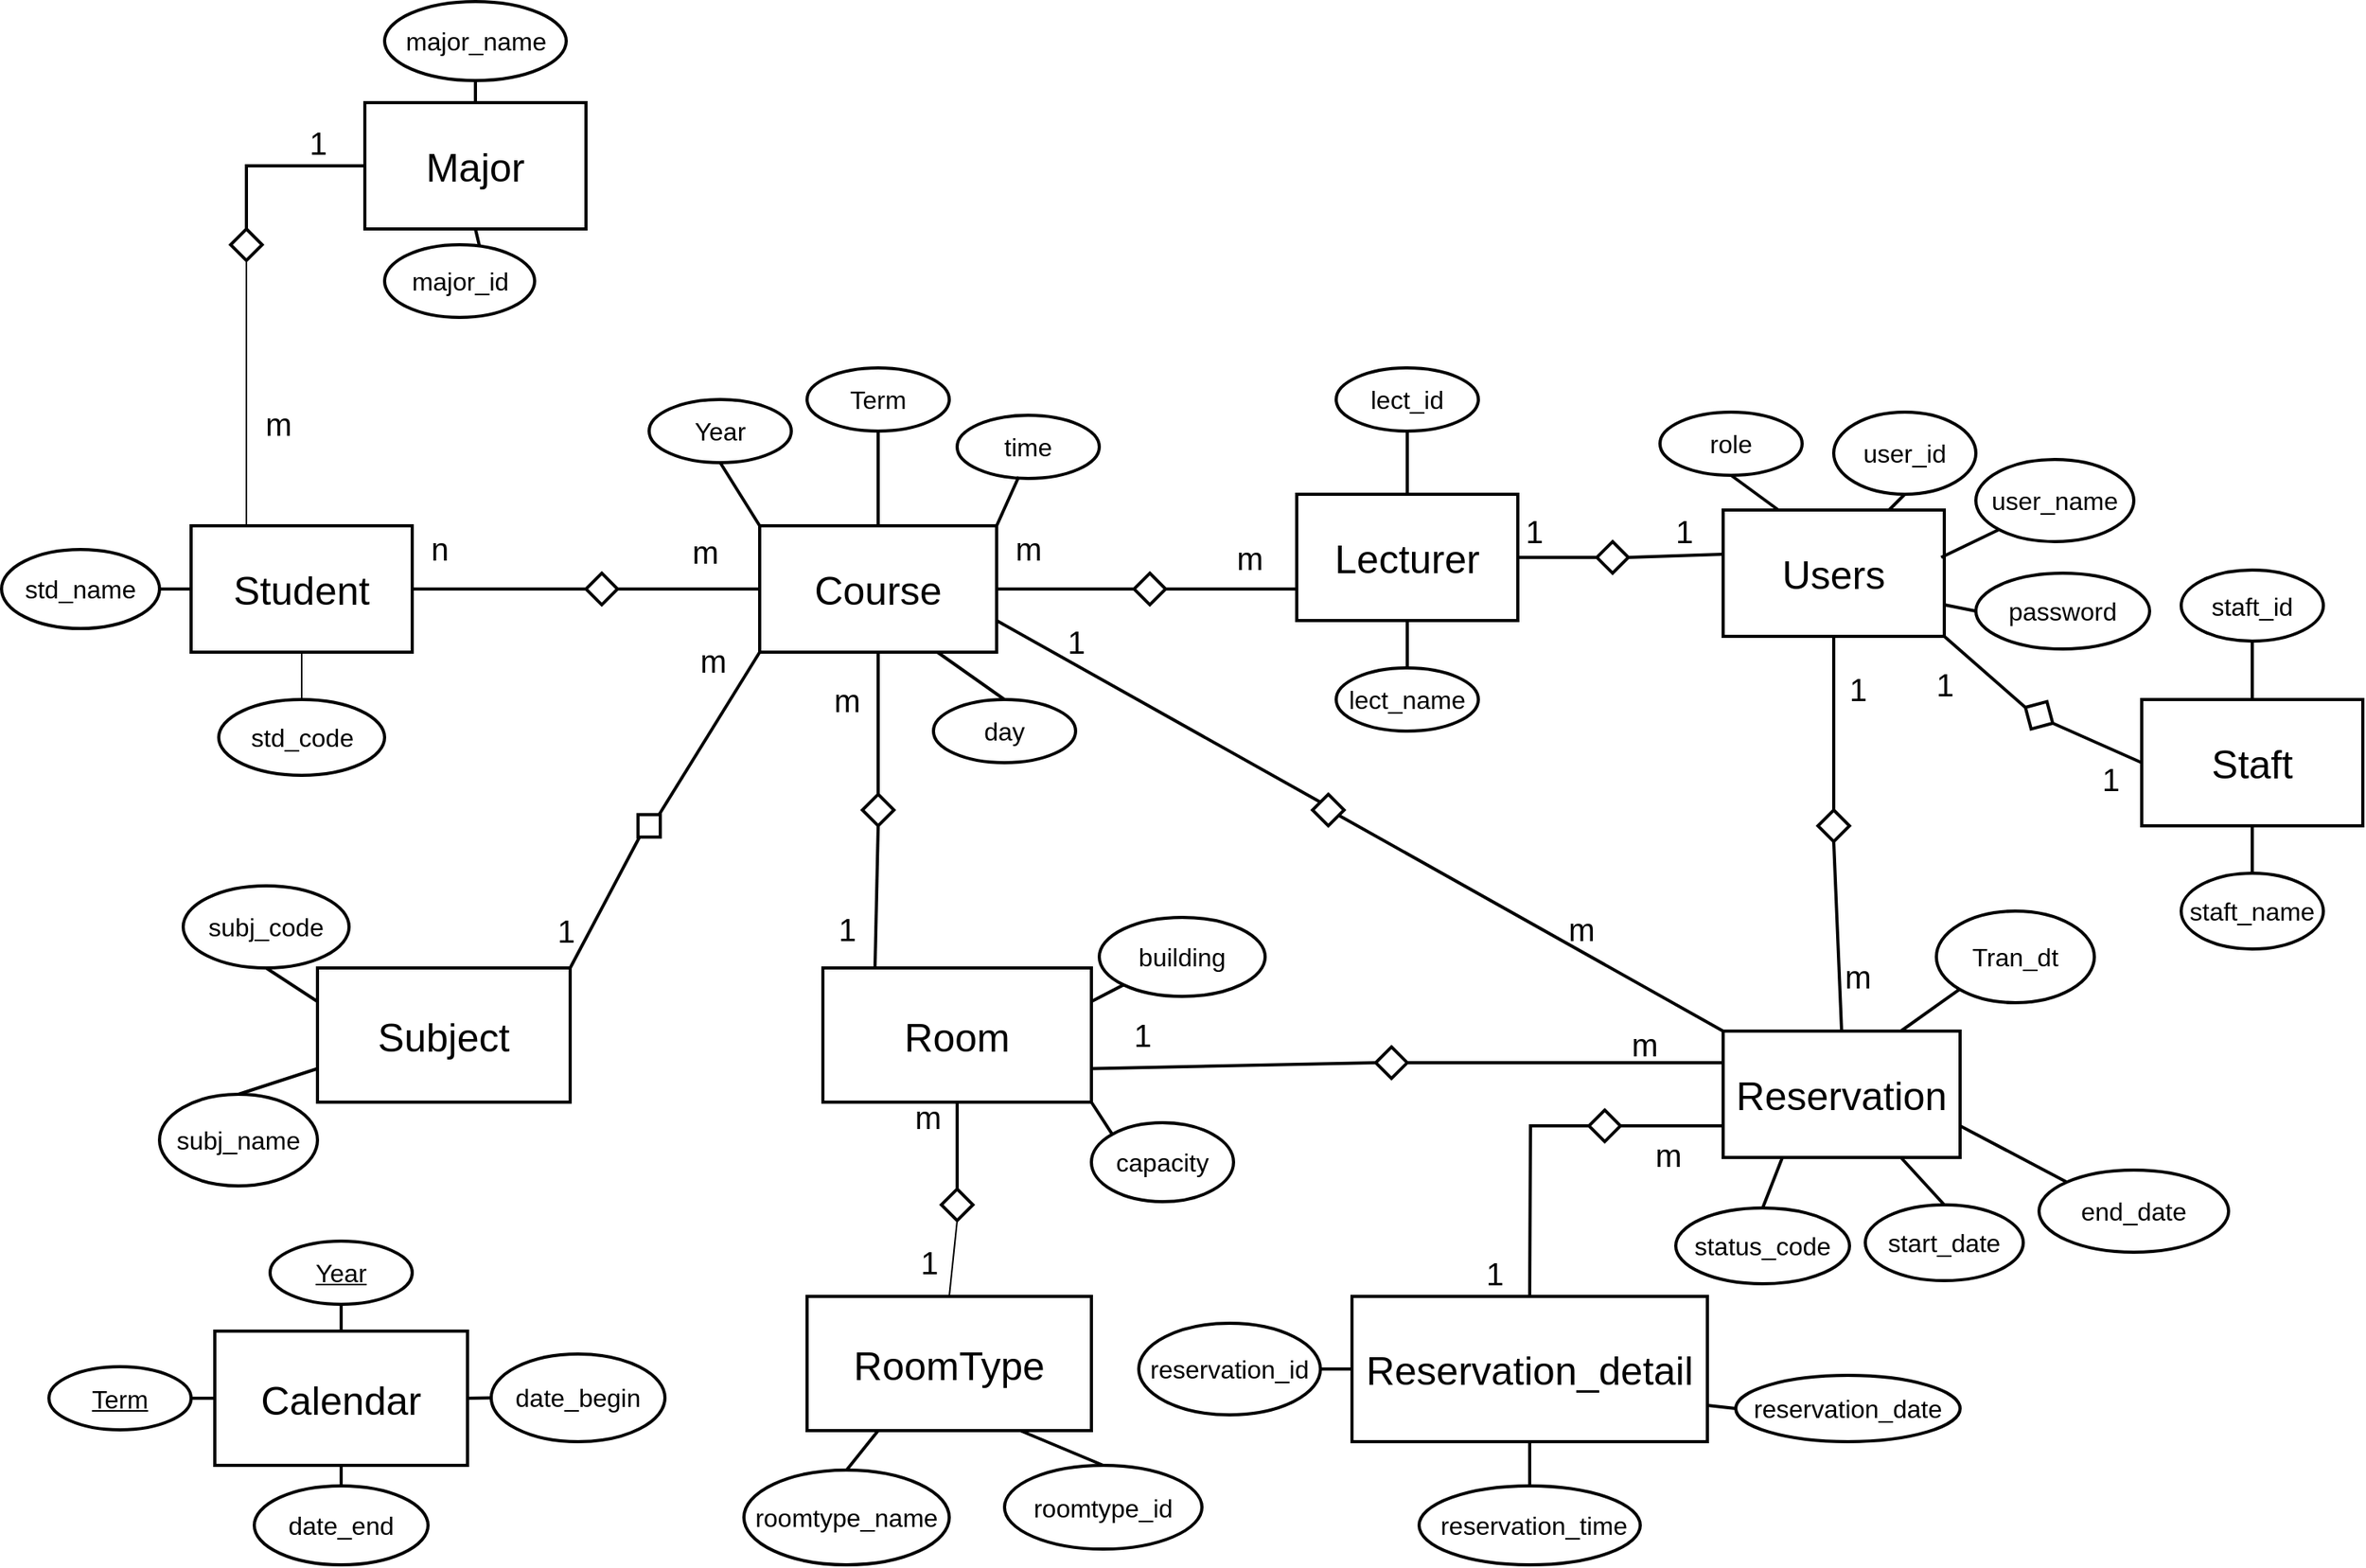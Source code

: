 <mxfile version="21.6.8" type="device">
  <diagram id="C5RBs43oDa-KdzZeNtuy" name="Page-1">
    <mxGraphModel dx="1793" dy="978" grid="1" gridSize="10" guides="1" tooltips="1" connect="1" arrows="1" fold="1" page="1" pageScale="1" pageWidth="827" pageHeight="1169" math="0" shadow="0">
      <root>
        <mxCell id="WIyWlLk6GJQsqaUBKTNV-0" />
        <mxCell id="WIyWlLk6GJQsqaUBKTNV-1" parent="WIyWlLk6GJQsqaUBKTNV-0" />
        <mxCell id="PMSaIA7FyEmvQ9ItCfbO-0" value="&lt;font style=&quot;font-size: 25px;&quot;&gt;Student&lt;/font&gt;" style="rounded=0;whiteSpace=wrap;html=1;strokeWidth=2;" parent="WIyWlLk6GJQsqaUBKTNV-1" vertex="1">
          <mxGeometry x="210" y="482" width="140" height="80" as="geometry" />
        </mxCell>
        <mxCell id="PMSaIA7FyEmvQ9ItCfbO-2" value="&lt;font style=&quot;font-size: 25px;&quot;&gt;Room&lt;/font&gt;" style="rounded=0;whiteSpace=wrap;html=1;strokeWidth=2;" parent="WIyWlLk6GJQsqaUBKTNV-1" vertex="1">
          <mxGeometry x="610" y="762" width="170" height="85" as="geometry" />
        </mxCell>
        <mxCell id="PMSaIA7FyEmvQ9ItCfbO-3" value="&lt;font style=&quot;font-size: 25px;&quot;&gt;Subject&lt;/font&gt;" style="rounded=0;whiteSpace=wrap;html=1;strokeWidth=2;" parent="WIyWlLk6GJQsqaUBKTNV-1" vertex="1">
          <mxGeometry x="290" y="762" width="160" height="85" as="geometry" />
        </mxCell>
        <mxCell id="PMSaIA7FyEmvQ9ItCfbO-4" value="&lt;font style=&quot;font-size: 25px;&quot;&gt;Course&lt;/font&gt;" style="rounded=0;whiteSpace=wrap;html=1;strokeWidth=2;" parent="WIyWlLk6GJQsqaUBKTNV-1" vertex="1">
          <mxGeometry x="570" y="482" width="150" height="80" as="geometry" />
        </mxCell>
        <mxCell id="PMSaIA7FyEmvQ9ItCfbO-5" value="&lt;font style=&quot;font-size: 25px;&quot;&gt;Lecturer&lt;/font&gt;" style="rounded=0;whiteSpace=wrap;html=1;strokeWidth=2;" parent="WIyWlLk6GJQsqaUBKTNV-1" vertex="1">
          <mxGeometry x="910" y="462" width="140" height="80" as="geometry" />
        </mxCell>
        <mxCell id="PMSaIA7FyEmvQ9ItCfbO-6" value="&lt;font style=&quot;font-size: 16px;&quot;&gt;std_name&lt;/font&gt;" style="ellipse;whiteSpace=wrap;html=1;strokeWidth=2;" parent="WIyWlLk6GJQsqaUBKTNV-1" vertex="1">
          <mxGeometry x="90" y="497" width="100" height="50" as="geometry" />
        </mxCell>
        <mxCell id="PMSaIA7FyEmvQ9ItCfbO-8" value="&lt;font style=&quot;font-size: 16px;&quot;&gt;subj_name&lt;/font&gt;" style="ellipse;whiteSpace=wrap;html=1;strokeWidth=2;" parent="WIyWlLk6GJQsqaUBKTNV-1" vertex="1">
          <mxGeometry x="190" y="842" width="100" height="58" as="geometry" />
        </mxCell>
        <mxCell id="PMSaIA7FyEmvQ9ItCfbO-9" value="&lt;font style=&quot;font-size: 16px;&quot;&gt;subj_code&lt;/font&gt;" style="ellipse;whiteSpace=wrap;html=1;strokeWidth=2;" parent="WIyWlLk6GJQsqaUBKTNV-1" vertex="1">
          <mxGeometry x="205" y="710" width="105" height="52" as="geometry" />
        </mxCell>
        <mxCell id="PMSaIA7FyEmvQ9ItCfbO-13" value="&lt;font style=&quot;font-size: 16px;&quot;&gt;capacity&lt;/font&gt;" style="ellipse;whiteSpace=wrap;html=1;strokeWidth=2;" parent="WIyWlLk6GJQsqaUBKTNV-1" vertex="1">
          <mxGeometry x="780" y="860" width="90" height="50" as="geometry" />
        </mxCell>
        <mxCell id="PMSaIA7FyEmvQ9ItCfbO-16" value="&lt;font style=&quot;font-size: 16px;&quot;&gt;std_code&lt;/font&gt;" style="ellipse;whiteSpace=wrap;html=1;strokeWidth=2;" parent="WIyWlLk6GJQsqaUBKTNV-1" vertex="1">
          <mxGeometry x="227.5" y="592" width="105" height="48" as="geometry" />
        </mxCell>
        <mxCell id="PMSaIA7FyEmvQ9ItCfbO-17" value="&lt;font style=&quot;font-size: 16px;&quot;&gt;time&lt;/font&gt;" style="ellipse;whiteSpace=wrap;html=1;strokeWidth=2;" parent="WIyWlLk6GJQsqaUBKTNV-1" vertex="1">
          <mxGeometry x="695" y="412" width="90" height="40" as="geometry" />
        </mxCell>
        <mxCell id="PMSaIA7FyEmvQ9ItCfbO-18" value="&lt;font style=&quot;font-size: 16px;&quot;&gt;Term&lt;/font&gt;" style="ellipse;whiteSpace=wrap;html=1;strokeWidth=2;" parent="WIyWlLk6GJQsqaUBKTNV-1" vertex="1">
          <mxGeometry x="600" y="382" width="90" height="40" as="geometry" />
        </mxCell>
        <mxCell id="PMSaIA7FyEmvQ9ItCfbO-19" value="&lt;font style=&quot;font-size: 16px;&quot;&gt;lect_name&lt;/font&gt;" style="ellipse;whiteSpace=wrap;html=1;strokeWidth=2;" parent="WIyWlLk6GJQsqaUBKTNV-1" vertex="1">
          <mxGeometry x="935" y="572" width="90" height="40" as="geometry" />
        </mxCell>
        <mxCell id="PMSaIA7FyEmvQ9ItCfbO-20" value="&lt;font style=&quot;font-size: 16px;&quot;&gt;lect_id&lt;/font&gt;" style="ellipse;whiteSpace=wrap;html=1;strokeWidth=2;" parent="WIyWlLk6GJQsqaUBKTNV-1" vertex="1">
          <mxGeometry x="935" y="382" width="90" height="40" as="geometry" />
        </mxCell>
        <mxCell id="PMSaIA7FyEmvQ9ItCfbO-21" value="&lt;font style=&quot;font-size: 16px;&quot;&gt;day&lt;/font&gt;" style="ellipse;whiteSpace=wrap;html=1;strokeWidth=2;" parent="WIyWlLk6GJQsqaUBKTNV-1" vertex="1">
          <mxGeometry x="680" y="592" width="90" height="40" as="geometry" />
        </mxCell>
        <mxCell id="PMSaIA7FyEmvQ9ItCfbO-22" value="" style="endArrow=none;html=1;rounded=0;exitX=1;exitY=0.5;exitDx=0;exitDy=0;entryX=0;entryY=0.5;entryDx=0;entryDy=0;strokeWidth=2;" parent="WIyWlLk6GJQsqaUBKTNV-1" source="PMSaIA7FyEmvQ9ItCfbO-6" target="PMSaIA7FyEmvQ9ItCfbO-0" edge="1">
          <mxGeometry width="50" height="50" relative="1" as="geometry">
            <mxPoint x="155" y="587.5" as="sourcePoint" />
            <mxPoint x="185" y="485.5" as="targetPoint" />
          </mxGeometry>
        </mxCell>
        <mxCell id="PMSaIA7FyEmvQ9ItCfbO-23" value="" style="endArrow=none;html=1;rounded=0;exitX=0.5;exitY=0;exitDx=0;exitDy=0;entryX=0.5;entryY=1;entryDx=0;entryDy=0;" parent="WIyWlLk6GJQsqaUBKTNV-1" source="PMSaIA7FyEmvQ9ItCfbO-16" target="PMSaIA7FyEmvQ9ItCfbO-0" edge="1">
          <mxGeometry width="50" height="50" relative="1" as="geometry">
            <mxPoint x="165" y="597.5" as="sourcePoint" />
            <mxPoint x="215" y="547.5" as="targetPoint" />
          </mxGeometry>
        </mxCell>
        <mxCell id="PMSaIA7FyEmvQ9ItCfbO-28" value="" style="endArrow=none;html=1;rounded=0;exitX=0.5;exitY=1;exitDx=0;exitDy=0;entryX=0;entryY=0.25;entryDx=0;entryDy=0;strokeWidth=2;" parent="WIyWlLk6GJQsqaUBKTNV-1" source="PMSaIA7FyEmvQ9ItCfbO-9" target="PMSaIA7FyEmvQ9ItCfbO-3" edge="1">
          <mxGeometry width="50" height="50" relative="1" as="geometry">
            <mxPoint x="320" y="642" as="sourcePoint" />
            <mxPoint x="370" y="592" as="targetPoint" />
          </mxGeometry>
        </mxCell>
        <mxCell id="PMSaIA7FyEmvQ9ItCfbO-29" value="" style="endArrow=none;html=1;rounded=0;exitX=0.5;exitY=0;exitDx=0;exitDy=0;entryX=0;entryY=0.75;entryDx=0;entryDy=0;strokeWidth=2;" parent="WIyWlLk6GJQsqaUBKTNV-1" source="PMSaIA7FyEmvQ9ItCfbO-8" target="PMSaIA7FyEmvQ9ItCfbO-3" edge="1">
          <mxGeometry width="50" height="50" relative="1" as="geometry">
            <mxPoint x="215" y="762" as="sourcePoint" />
            <mxPoint x="290" y="793" as="targetPoint" />
          </mxGeometry>
        </mxCell>
        <mxCell id="PMSaIA7FyEmvQ9ItCfbO-30" value="" style="endArrow=none;html=1;rounded=0;exitX=0.75;exitY=1;exitDx=0;exitDy=0;entryX=0.5;entryY=0;entryDx=0;entryDy=0;strokeWidth=2;" parent="WIyWlLk6GJQsqaUBKTNV-1" source="PMSaIA7FyEmvQ9ItCfbO-4" target="PMSaIA7FyEmvQ9ItCfbO-21" edge="1">
          <mxGeometry width="50" height="50" relative="1" as="geometry">
            <mxPoint x="320" y="642" as="sourcePoint" />
            <mxPoint x="370" y="592" as="targetPoint" />
          </mxGeometry>
        </mxCell>
        <mxCell id="PMSaIA7FyEmvQ9ItCfbO-31" value="" style="endArrow=none;html=1;rounded=0;exitX=1;exitY=0;exitDx=0;exitDy=0;entryX=0.433;entryY=0.975;entryDx=0;entryDy=0;entryPerimeter=0;strokeWidth=2;" parent="WIyWlLk6GJQsqaUBKTNV-1" source="PMSaIA7FyEmvQ9ItCfbO-4" target="PMSaIA7FyEmvQ9ItCfbO-17" edge="1">
          <mxGeometry width="50" height="50" relative="1" as="geometry">
            <mxPoint x="693" y="572" as="sourcePoint" />
            <mxPoint x="735" y="602" as="targetPoint" />
          </mxGeometry>
        </mxCell>
        <mxCell id="PMSaIA7FyEmvQ9ItCfbO-32" value="" style="endArrow=none;html=1;rounded=0;exitX=0.5;exitY=1;exitDx=0;exitDy=0;entryX=0.5;entryY=0;entryDx=0;entryDy=0;strokeWidth=2;" parent="WIyWlLk6GJQsqaUBKTNV-1" source="PMSaIA7FyEmvQ9ItCfbO-18" target="PMSaIA7FyEmvQ9ItCfbO-4" edge="1">
          <mxGeometry width="50" height="50" relative="1" as="geometry">
            <mxPoint x="730" y="492" as="sourcePoint" />
            <mxPoint x="749" y="441" as="targetPoint" />
          </mxGeometry>
        </mxCell>
        <mxCell id="PMSaIA7FyEmvQ9ItCfbO-35" value="" style="endArrow=none;html=1;rounded=0;exitX=0.5;exitY=1;exitDx=0;exitDy=0;entryX=0.5;entryY=0;entryDx=0;entryDy=0;strokeWidth=2;" parent="WIyWlLk6GJQsqaUBKTNV-1" source="PMSaIA7FyEmvQ9ItCfbO-20" target="PMSaIA7FyEmvQ9ItCfbO-5" edge="1">
          <mxGeometry width="50" height="50" relative="1" as="geometry">
            <mxPoint x="730" y="492" as="sourcePoint" />
            <mxPoint x="749" y="441" as="targetPoint" />
          </mxGeometry>
        </mxCell>
        <mxCell id="PMSaIA7FyEmvQ9ItCfbO-36" value="" style="endArrow=none;html=1;rounded=0;exitX=0.5;exitY=1;exitDx=0;exitDy=0;entryX=0.5;entryY=0;entryDx=0;entryDy=0;strokeWidth=2;" parent="WIyWlLk6GJQsqaUBKTNV-1" source="PMSaIA7FyEmvQ9ItCfbO-5" target="PMSaIA7FyEmvQ9ItCfbO-19" edge="1">
          <mxGeometry width="50" height="50" relative="1" as="geometry">
            <mxPoint x="730" y="492" as="sourcePoint" />
            <mxPoint x="749" y="441" as="targetPoint" />
          </mxGeometry>
        </mxCell>
        <mxCell id="PMSaIA7FyEmvQ9ItCfbO-38" value="" style="endArrow=none;html=1;rounded=0;exitX=0;exitY=0;exitDx=0;exitDy=0;entryX=1;entryY=1;entryDx=0;entryDy=0;strokeWidth=2;" parent="WIyWlLk6GJQsqaUBKTNV-1" source="PMSaIA7FyEmvQ9ItCfbO-13" target="PMSaIA7FyEmvQ9ItCfbO-2" edge="1">
          <mxGeometry width="50" height="50" relative="1" as="geometry">
            <mxPoint x="705" y="772" as="sourcePoint" />
            <mxPoint x="715" y="742" as="targetPoint" />
          </mxGeometry>
        </mxCell>
        <mxCell id="PMSaIA7FyEmvQ9ItCfbO-43" value="" style="endArrow=none;html=1;rounded=0;exitX=1;exitY=0.5;exitDx=0;exitDy=0;entryX=0;entryY=0.5;entryDx=0;entryDy=0;strokeWidth=2;" parent="WIyWlLk6GJQsqaUBKTNV-1" source="PMSaIA7FyEmvQ9ItCfbO-61" target="PMSaIA7FyEmvQ9ItCfbO-4" edge="1">
          <mxGeometry relative="1" as="geometry">
            <mxPoint x="240" y="532" as="sourcePoint" />
            <mxPoint x="340" y="532" as="targetPoint" />
          </mxGeometry>
        </mxCell>
        <mxCell id="PMSaIA7FyEmvQ9ItCfbO-45" value="m" style="resizable=0;html=1;whiteSpace=wrap;align=right;verticalAlign=bottom;fontSize=20;" parent="PMSaIA7FyEmvQ9ItCfbO-43" connectable="0" vertex="1">
          <mxGeometry x="1" relative="1" as="geometry">
            <mxPoint x="-25" y="-10" as="offset" />
          </mxGeometry>
        </mxCell>
        <mxCell id="PMSaIA7FyEmvQ9ItCfbO-49" value="" style="endArrow=none;html=1;rounded=0;exitX=1;exitY=0;exitDx=0;exitDy=0;entryX=0;entryY=1;entryDx=0;entryDy=0;strokeWidth=2;" parent="WIyWlLk6GJQsqaUBKTNV-1" target="PMSaIA7FyEmvQ9ItCfbO-4" edge="1">
          <mxGeometry relative="1" as="geometry">
            <mxPoint x="505" y="667" as="sourcePoint" />
            <mxPoint x="580" y="532" as="targetPoint" />
          </mxGeometry>
        </mxCell>
        <mxCell id="PMSaIA7FyEmvQ9ItCfbO-51" value="m" style="resizable=0;html=1;whiteSpace=wrap;align=right;verticalAlign=bottom;fontSize=20;" parent="PMSaIA7FyEmvQ9ItCfbO-49" connectable="0" vertex="1">
          <mxGeometry x="1" relative="1" as="geometry">
            <mxPoint x="-20" y="20" as="offset" />
          </mxGeometry>
        </mxCell>
        <mxCell id="PMSaIA7FyEmvQ9ItCfbO-62" value="" style="endArrow=none;html=1;rounded=0;exitX=1;exitY=0.5;exitDx=0;exitDy=0;entryX=0;entryY=0.5;entryDx=0;entryDy=0;strokeWidth=2;" parent="WIyWlLk6GJQsqaUBKTNV-1" source="PMSaIA7FyEmvQ9ItCfbO-0" target="PMSaIA7FyEmvQ9ItCfbO-61" edge="1">
          <mxGeometry relative="1" as="geometry">
            <mxPoint x="480" y="522" as="sourcePoint" />
            <mxPoint x="570" y="522" as="targetPoint" />
          </mxGeometry>
        </mxCell>
        <mxCell id="PMSaIA7FyEmvQ9ItCfbO-63" value="&lt;font style=&quot;font-size: 20px;&quot;&gt;n&lt;/font&gt;" style="resizable=0;html=1;whiteSpace=wrap;align=left;verticalAlign=bottom;" parent="PMSaIA7FyEmvQ9ItCfbO-62" connectable="0" vertex="1">
          <mxGeometry x="-1" relative="1" as="geometry">
            <mxPoint x="10" y="-12" as="offset" />
          </mxGeometry>
        </mxCell>
        <mxCell id="PMSaIA7FyEmvQ9ItCfbO-61" value="" style="rhombus;whiteSpace=wrap;html=1;strokeWidth=2;" parent="WIyWlLk6GJQsqaUBKTNV-1" vertex="1">
          <mxGeometry x="460" y="512" width="20" height="20" as="geometry" />
        </mxCell>
        <mxCell id="PMSaIA7FyEmvQ9ItCfbO-65" value="" style="endArrow=none;html=1;rounded=0;exitX=1;exitY=0;exitDx=0;exitDy=0;entryX=0;entryY=1;entryDx=0;entryDy=0;strokeWidth=2;" parent="WIyWlLk6GJQsqaUBKTNV-1" source="PMSaIA7FyEmvQ9ItCfbO-3" edge="1">
          <mxGeometry relative="1" as="geometry">
            <mxPoint x="440" y="762" as="sourcePoint" />
            <mxPoint x="495" y="677" as="targetPoint" />
          </mxGeometry>
        </mxCell>
        <mxCell id="PMSaIA7FyEmvQ9ItCfbO-66" value="1" style="resizable=0;html=1;whiteSpace=wrap;align=left;verticalAlign=bottom;fontSize=20;" parent="PMSaIA7FyEmvQ9ItCfbO-65" connectable="0" vertex="1">
          <mxGeometry x="-1" relative="1" as="geometry">
            <mxPoint x="-10" y="-10" as="offset" />
          </mxGeometry>
        </mxCell>
        <mxCell id="PMSaIA7FyEmvQ9ItCfbO-73" value="" style="endArrow=none;html=1;rounded=0;exitX=1;exitY=0.5;exitDx=0;exitDy=0;entryX=0;entryY=0.75;entryDx=0;entryDy=0;strokeWidth=2;" parent="WIyWlLk6GJQsqaUBKTNV-1" source="e9zDsiPC8dvcw3Dsuo-7-22" target="PMSaIA7FyEmvQ9ItCfbO-5" edge="1">
          <mxGeometry relative="1" as="geometry">
            <mxPoint x="720" y="522" as="sourcePoint" />
            <mxPoint x="827" y="512" as="targetPoint" />
          </mxGeometry>
        </mxCell>
        <mxCell id="PMSaIA7FyEmvQ9ItCfbO-77" value="" style="rhombus;whiteSpace=wrap;html=1;rotation=45;strokeWidth=2;" parent="WIyWlLk6GJQsqaUBKTNV-1" vertex="1">
          <mxGeometry x="490" y="662" width="20" height="20" as="geometry" />
        </mxCell>
        <mxCell id="YCPotoVFEUCIFsHt9eNJ-2" value="&lt;font style=&quot;font-size: 25px;&quot;&gt;Major&lt;/font&gt;" style="rounded=0;whiteSpace=wrap;html=1;strokeWidth=2;" parent="WIyWlLk6GJQsqaUBKTNV-1" vertex="1">
          <mxGeometry x="320" y="214" width="140" height="80" as="geometry" />
        </mxCell>
        <mxCell id="YCPotoVFEUCIFsHt9eNJ-3" value="&lt;font style=&quot;font-size: 16px;&quot;&gt;major_name&lt;/font&gt;" style="ellipse;whiteSpace=wrap;html=1;strokeWidth=2;" parent="WIyWlLk6GJQsqaUBKTNV-1" vertex="1">
          <mxGeometry x="332.5" y="150" width="115" height="50" as="geometry" />
        </mxCell>
        <mxCell id="YCPotoVFEUCIFsHt9eNJ-4" value="&lt;font style=&quot;font-size: 16px;&quot;&gt;major_id&lt;/font&gt;" style="ellipse;whiteSpace=wrap;html=1;strokeWidth=2;" parent="WIyWlLk6GJQsqaUBKTNV-1" vertex="1">
          <mxGeometry x="332.5" y="304" width="95" height="46" as="geometry" />
        </mxCell>
        <mxCell id="YCPotoVFEUCIFsHt9eNJ-5" value="" style="endArrow=none;html=1;rounded=0;exitX=0.5;exitY=1;exitDx=0;exitDy=0;entryX=0.5;entryY=0;entryDx=0;entryDy=0;strokeWidth=2;" parent="WIyWlLk6GJQsqaUBKTNV-1" source="YCPotoVFEUCIFsHt9eNJ-3" target="YCPotoVFEUCIFsHt9eNJ-2" edge="1">
          <mxGeometry width="50" height="50" relative="1" as="geometry">
            <mxPoint x="25" y="754" as="sourcePoint" />
            <mxPoint x="75" y="704" as="targetPoint" />
          </mxGeometry>
        </mxCell>
        <mxCell id="YCPotoVFEUCIFsHt9eNJ-6" value="" style="endArrow=none;html=1;rounded=0;exitX=0.633;exitY=0.025;exitDx=0;exitDy=0;exitPerimeter=0;entryX=0.5;entryY=1;entryDx=0;entryDy=0;strokeWidth=2;" parent="WIyWlLk6GJQsqaUBKTNV-1" source="YCPotoVFEUCIFsHt9eNJ-4" target="YCPotoVFEUCIFsHt9eNJ-2" edge="1">
          <mxGeometry width="50" height="50" relative="1" as="geometry">
            <mxPoint x="35" y="764" as="sourcePoint" />
            <mxPoint x="85" y="714" as="targetPoint" />
          </mxGeometry>
        </mxCell>
        <mxCell id="YCPotoVFEUCIFsHt9eNJ-7" value="" style="resizable=0;html=1;whiteSpace=wrap;align=left;verticalAlign=bottom;" parent="WIyWlLk6GJQsqaUBKTNV-1" connectable="0" vertex="1">
          <mxGeometry x="90" y="772" as="geometry">
            <mxPoint x="5" y="3" as="offset" />
          </mxGeometry>
        </mxCell>
        <mxCell id="YCPotoVFEUCIFsHt9eNJ-14" value="&lt;font style=&quot;font-size: 25px;&quot;&gt;RoomType&lt;/font&gt;" style="rounded=0;whiteSpace=wrap;html=1;strokeWidth=2;" parent="WIyWlLk6GJQsqaUBKTNV-1" vertex="1">
          <mxGeometry x="600" y="970" width="180" height="85" as="geometry" />
        </mxCell>
        <mxCell id="YCPotoVFEUCIFsHt9eNJ-17" value="" style="endArrow=none;html=1;rounded=0;entryX=0.5;entryY=1;entryDx=0;entryDy=0;exitX=0.5;exitY=0;exitDx=0;exitDy=0;strokeWidth=2;" parent="WIyWlLk6GJQsqaUBKTNV-1" source="e9zDsiPC8dvcw3Dsuo-7-34" target="PMSaIA7FyEmvQ9ItCfbO-2" edge="1">
          <mxGeometry width="50" height="50" relative="1" as="geometry">
            <mxPoint x="625" y="960" as="sourcePoint" />
            <mxPoint x="652.929" y="909.071" as="targetPoint" />
          </mxGeometry>
        </mxCell>
        <mxCell id="YCPotoVFEUCIFsHt9eNJ-18" value="&lt;font style=&quot;font-size: 20px;&quot;&gt;1&lt;/font&gt;" style="resizable=0;html=1;whiteSpace=wrap;align=left;verticalAlign=bottom;" parent="WIyWlLk6GJQsqaUBKTNV-1" connectable="0" vertex="1">
          <mxGeometry x="670" y="962" as="geometry" />
        </mxCell>
        <mxCell id="YCPotoVFEUCIFsHt9eNJ-19" value="&lt;font style=&quot;font-size: 20px;&quot;&gt;m&lt;/font&gt;" style="resizable=0;html=1;whiteSpace=wrap;align=right;verticalAlign=bottom;" parent="WIyWlLk6GJQsqaUBKTNV-1" connectable="0" vertex="1">
          <mxGeometry x="670.002" y="832.001" as="geometry">
            <mxPoint x="16" y="38" as="offset" />
          </mxGeometry>
        </mxCell>
        <mxCell id="YCPotoVFEUCIFsHt9eNJ-20" value="&lt;font style=&quot;font-size: 16px;&quot;&gt;roomtype_name&lt;/font&gt;" style="ellipse;whiteSpace=wrap;html=1;strokeWidth=2;" parent="WIyWlLk6GJQsqaUBKTNV-1" vertex="1">
          <mxGeometry x="560" y="1080" width="130" height="60" as="geometry" />
        </mxCell>
        <mxCell id="YCPotoVFEUCIFsHt9eNJ-21" value="" style="endArrow=none;html=1;rounded=0;exitX=0.5;exitY=0;exitDx=0;exitDy=0;entryX=0.25;entryY=1;entryDx=0;entryDy=0;strokeWidth=2;" parent="WIyWlLk6GJQsqaUBKTNV-1" source="YCPotoVFEUCIFsHt9eNJ-20" target="YCPotoVFEUCIFsHt9eNJ-14" edge="1">
          <mxGeometry width="50" height="50" relative="1" as="geometry">
            <mxPoint x="760" y="1015" as="sourcePoint" />
            <mxPoint x="720" y="993" as="targetPoint" />
          </mxGeometry>
        </mxCell>
        <mxCell id="sag1S6b3fnPaUIIgMV5h-0" value="&lt;font style=&quot;font-size: 16px;&quot;&gt;building&lt;/font&gt;" style="ellipse;whiteSpace=wrap;html=1;strokeWidth=2;" parent="WIyWlLk6GJQsqaUBKTNV-1" vertex="1">
          <mxGeometry x="785" y="730" width="105" height="50" as="geometry" />
        </mxCell>
        <mxCell id="sag1S6b3fnPaUIIgMV5h-1" value="" style="endArrow=none;html=1;rounded=0;exitX=0;exitY=1;exitDx=0;exitDy=0;entryX=1;entryY=0.25;entryDx=0;entryDy=0;strokeWidth=2;" parent="WIyWlLk6GJQsqaUBKTNV-1" source="sag1S6b3fnPaUIIgMV5h-0" target="PMSaIA7FyEmvQ9ItCfbO-2" edge="1">
          <mxGeometry width="50" height="50" relative="1" as="geometry">
            <mxPoint x="843" y="898" as="sourcePoint" />
            <mxPoint x="790" y="857" as="targetPoint" />
          </mxGeometry>
        </mxCell>
        <mxCell id="k7VmaomQBbGbPofmeIs0-0" value="&lt;font style=&quot;font-size: 25px;&quot;&gt;Reservation&lt;/font&gt;" style="rounded=0;whiteSpace=wrap;html=1;strokeWidth=2;" parent="WIyWlLk6GJQsqaUBKTNV-1" vertex="1">
          <mxGeometry x="1180" y="802" width="150" height="80" as="geometry" />
        </mxCell>
        <mxCell id="k7VmaomQBbGbPofmeIs0-3" value="&lt;font style=&quot;font-size: 16px;&quot;&gt;Tran_dt&lt;/font&gt;" style="ellipse;whiteSpace=wrap;html=1;strokeWidth=2;" parent="WIyWlLk6GJQsqaUBKTNV-1" vertex="1">
          <mxGeometry x="1315" y="726" width="100" height="58" as="geometry" />
        </mxCell>
        <mxCell id="k7VmaomQBbGbPofmeIs0-5" value="&lt;font style=&quot;font-size: 16px;&quot;&gt;end_date&lt;/font&gt;" style="ellipse;whiteSpace=wrap;html=1;strokeWidth=2;" parent="WIyWlLk6GJQsqaUBKTNV-1" vertex="1">
          <mxGeometry x="1380" y="890" width="120" height="52" as="geometry" />
        </mxCell>
        <mxCell id="k7VmaomQBbGbPofmeIs0-6" value="&lt;font style=&quot;font-size: 16px;&quot;&gt;start_date&lt;/font&gt;" style="ellipse;whiteSpace=wrap;html=1;strokeWidth=2;" parent="WIyWlLk6GJQsqaUBKTNV-1" vertex="1">
          <mxGeometry x="1270" y="912" width="100" height="48" as="geometry" />
        </mxCell>
        <mxCell id="k7VmaomQBbGbPofmeIs0-7" value="&lt;font style=&quot;font-size: 16px;&quot;&gt;status_code&lt;/font&gt;" style="ellipse;whiteSpace=wrap;html=1;strokeWidth=2;" parent="WIyWlLk6GJQsqaUBKTNV-1" vertex="1">
          <mxGeometry x="1150" y="914" width="110" height="48" as="geometry" />
        </mxCell>
        <mxCell id="k7VmaomQBbGbPofmeIs0-8" value="&lt;font style=&quot;font-size: 25px;&quot;&gt;Reservation_detail&lt;/font&gt;" style="rounded=0;whiteSpace=wrap;html=1;strokeWidth=2;" parent="WIyWlLk6GJQsqaUBKTNV-1" vertex="1">
          <mxGeometry x="945" y="970" width="225" height="92" as="geometry" />
        </mxCell>
        <mxCell id="k7VmaomQBbGbPofmeIs0-9" value="&lt;span style=&quot;border-color: var(--border-color); text-align: left;&quot;&gt;&lt;font style=&quot;font-size: 16px;&quot;&gt;&amp;nbsp;reservation_time&lt;/font&gt;&lt;/span&gt;" style="ellipse;whiteSpace=wrap;html=1;strokeWidth=2;" parent="WIyWlLk6GJQsqaUBKTNV-1" vertex="1">
          <mxGeometry x="987.5" y="1090" width="140" height="50" as="geometry" />
        </mxCell>
        <mxCell id="k7VmaomQBbGbPofmeIs0-11" value="" style="endArrow=none;html=1;rounded=0;exitX=0.75;exitY=0;exitDx=0;exitDy=0;entryX=0;entryY=1;entryDx=0;entryDy=0;strokeWidth=2;" parent="WIyWlLk6GJQsqaUBKTNV-1" source="k7VmaomQBbGbPofmeIs0-0" target="k7VmaomQBbGbPofmeIs0-3" edge="1">
          <mxGeometry width="50" height="50" relative="1" as="geometry">
            <mxPoint x="1233" y="810" as="sourcePoint" />
            <mxPoint x="1240" y="762" as="targetPoint" />
          </mxGeometry>
        </mxCell>
        <mxCell id="k7VmaomQBbGbPofmeIs0-13" value="" style="endArrow=none;html=1;rounded=0;exitX=0.75;exitY=1;exitDx=0;exitDy=0;entryX=0.5;entryY=0;entryDx=0;entryDy=0;strokeWidth=2;" parent="WIyWlLk6GJQsqaUBKTNV-1" source="k7VmaomQBbGbPofmeIs0-0" target="k7VmaomQBbGbPofmeIs0-6" edge="1">
          <mxGeometry width="50" height="50" relative="1" as="geometry">
            <mxPoint x="1340" y="832" as="sourcePoint" />
            <mxPoint x="1390" y="815" as="targetPoint" />
          </mxGeometry>
        </mxCell>
        <mxCell id="k7VmaomQBbGbPofmeIs0-14" value="" style="endArrow=none;html=1;rounded=0;exitX=1;exitY=0.75;exitDx=0;exitDy=0;entryX=0;entryY=0;entryDx=0;entryDy=0;strokeWidth=2;" parent="WIyWlLk6GJQsqaUBKTNV-1" source="k7VmaomQBbGbPofmeIs0-0" target="k7VmaomQBbGbPofmeIs0-5" edge="1">
          <mxGeometry width="50" height="50" relative="1" as="geometry">
            <mxPoint x="1303" y="892" as="sourcePoint" />
            <mxPoint x="1330" y="922" as="targetPoint" />
          </mxGeometry>
        </mxCell>
        <mxCell id="k7VmaomQBbGbPofmeIs0-15" value="" style="endArrow=none;html=1;rounded=0;exitX=0.25;exitY=1;exitDx=0;exitDy=0;entryX=0.5;entryY=0;entryDx=0;entryDy=0;strokeWidth=2;" parent="WIyWlLk6GJQsqaUBKTNV-1" source="k7VmaomQBbGbPofmeIs0-0" target="k7VmaomQBbGbPofmeIs0-7" edge="1">
          <mxGeometry width="50" height="50" relative="1" as="geometry">
            <mxPoint x="1313" y="902" as="sourcePoint" />
            <mxPoint x="1340" y="932" as="targetPoint" />
          </mxGeometry>
        </mxCell>
        <mxCell id="k7VmaomQBbGbPofmeIs0-16" value="" style="endArrow=none;html=1;rounded=0;exitX=0.5;exitY=1;exitDx=0;exitDy=0;entryX=0.5;entryY=0;entryDx=0;entryDy=0;strokeWidth=2;" parent="WIyWlLk6GJQsqaUBKTNV-1" source="k7VmaomQBbGbPofmeIs0-8" target="k7VmaomQBbGbPofmeIs0-9" edge="1">
          <mxGeometry width="50" height="50" relative="1" as="geometry">
            <mxPoint x="1228" y="892" as="sourcePoint" />
            <mxPoint x="1220" y="932" as="targetPoint" />
          </mxGeometry>
        </mxCell>
        <mxCell id="k7VmaomQBbGbPofmeIs0-17" value="" style="endArrow=none;html=1;rounded=0;exitX=1;exitY=0.5;exitDx=0;exitDy=0;entryX=0;entryY=0.25;entryDx=0;entryDy=0;strokeWidth=2;" parent="WIyWlLk6GJQsqaUBKTNV-1" source="k7VmaomQBbGbPofmeIs0-18" target="k7VmaomQBbGbPofmeIs0-0" edge="1">
          <mxGeometry width="50" height="50" relative="1" as="geometry">
            <mxPoint x="1228" y="892" as="sourcePoint" />
            <mxPoint x="1220" y="932" as="targetPoint" />
          </mxGeometry>
        </mxCell>
        <mxCell id="k7VmaomQBbGbPofmeIs0-22" value="" style="endArrow=none;html=1;rounded=0;exitX=1;exitY=0.75;exitDx=0;exitDy=0;entryX=0;entryY=0.5;entryDx=0;entryDy=0;strokeWidth=2;" parent="WIyWlLk6GJQsqaUBKTNV-1" source="PMSaIA7FyEmvQ9ItCfbO-2" target="k7VmaomQBbGbPofmeIs0-18" edge="1">
          <mxGeometry width="50" height="50" relative="1" as="geometry">
            <mxPoint x="780" y="826" as="sourcePoint" />
            <mxPoint x="1180" y="842" as="targetPoint" />
          </mxGeometry>
        </mxCell>
        <mxCell id="k7VmaomQBbGbPofmeIs0-18" value="" style="rhombus;whiteSpace=wrap;html=1;strokeWidth=2;" parent="WIyWlLk6GJQsqaUBKTNV-1" vertex="1">
          <mxGeometry x="960" y="812" width="20" height="20" as="geometry" />
        </mxCell>
        <mxCell id="k7VmaomQBbGbPofmeIs0-23" value="&lt;font style=&quot;font-size: 20px;&quot;&gt;1&lt;/font&gt;" style="text;html=1;align=center;verticalAlign=middle;resizable=0;points=[];autosize=1;strokeColor=none;fillColor=none;strokeWidth=2;" parent="WIyWlLk6GJQsqaUBKTNV-1" vertex="1">
          <mxGeometry x="797" y="784" width="30" height="40" as="geometry" />
        </mxCell>
        <mxCell id="k7VmaomQBbGbPofmeIs0-24" value="&lt;font style=&quot;font-size: 20px;&quot;&gt;m&lt;/font&gt;" style="text;html=1;align=center;verticalAlign=middle;resizable=0;points=[];autosize=1;strokeColor=none;fillColor=none;strokeWidth=2;" parent="WIyWlLk6GJQsqaUBKTNV-1" vertex="1">
          <mxGeometry x="1110" y="790" width="40" height="40" as="geometry" />
        </mxCell>
        <mxCell id="k7VmaomQBbGbPofmeIs0-28" value="" style="endArrow=none;html=1;rounded=0;exitX=1;exitY=0.75;exitDx=0;exitDy=0;entryX=0;entryY=0;entryDx=0;entryDy=0;strokeWidth=2;" parent="WIyWlLk6GJQsqaUBKTNV-1" source="k7VmaomQBbGbPofmeIs0-30" target="k7VmaomQBbGbPofmeIs0-0" edge="1">
          <mxGeometry width="50" height="50" relative="1" as="geometry">
            <mxPoint x="987" y="845" as="sourcePoint" />
            <mxPoint x="1190" y="852" as="targetPoint" />
          </mxGeometry>
        </mxCell>
        <mxCell id="k7VmaomQBbGbPofmeIs0-31" value="" style="endArrow=none;html=1;rounded=0;exitX=1;exitY=0.75;exitDx=0;exitDy=0;entryX=0;entryY=0;entryDx=0;entryDy=0;strokeWidth=2;" parent="WIyWlLk6GJQsqaUBKTNV-1" source="PMSaIA7FyEmvQ9ItCfbO-4" target="k7VmaomQBbGbPofmeIs0-30" edge="1">
          <mxGeometry width="50" height="50" relative="1" as="geometry">
            <mxPoint x="720" y="542" as="sourcePoint" />
            <mxPoint x="1180" y="802" as="targetPoint" />
          </mxGeometry>
        </mxCell>
        <mxCell id="k7VmaomQBbGbPofmeIs0-30" value="" style="rhombus;whiteSpace=wrap;html=1;strokeWidth=2;" parent="WIyWlLk6GJQsqaUBKTNV-1" vertex="1">
          <mxGeometry x="920" y="652" width="20" height="20" as="geometry" />
        </mxCell>
        <mxCell id="k7VmaomQBbGbPofmeIs0-32" value="&lt;font style=&quot;font-size: 20px;&quot;&gt;m&lt;/font&gt;" style="text;html=1;align=center;verticalAlign=middle;resizable=0;points=[];autosize=1;strokeColor=none;fillColor=none;strokeWidth=2;" parent="WIyWlLk6GJQsqaUBKTNV-1" vertex="1">
          <mxGeometry x="1070" y="717" width="40" height="40" as="geometry" />
        </mxCell>
        <mxCell id="k7VmaomQBbGbPofmeIs0-33" value="&lt;font style=&quot;font-size: 20px;&quot;&gt;1&lt;/font&gt;" style="text;html=1;align=center;verticalAlign=middle;resizable=0;points=[];autosize=1;strokeColor=none;fillColor=none;" parent="WIyWlLk6GJQsqaUBKTNV-1" vertex="1">
          <mxGeometry x="755" y="535" width="30" height="40" as="geometry" />
        </mxCell>
        <mxCell id="k7VmaomQBbGbPofmeIs0-37" value="" style="endArrow=none;html=1;rounded=0;exitX=0;exitY=0.5;exitDx=0;exitDy=0;entryX=0.5;entryY=0;entryDx=0;entryDy=0;strokeWidth=2;" parent="WIyWlLk6GJQsqaUBKTNV-1" source="e9zDsiPC8dvcw3Dsuo-7-36" target="k7VmaomQBbGbPofmeIs0-8" edge="1">
          <mxGeometry width="50" height="50" relative="1" as="geometry">
            <mxPoint x="1180" y="882" as="sourcePoint" />
            <mxPoint x="1020" y="880" as="targetPoint" />
            <Array as="points">
              <mxPoint x="1058" y="862" />
            </Array>
          </mxGeometry>
        </mxCell>
        <mxCell id="k7VmaomQBbGbPofmeIs0-38" value="&lt;font style=&quot;font-size: 20px;&quot;&gt;1&lt;/font&gt;" style="text;html=1;align=center;verticalAlign=middle;resizable=0;points=[];autosize=1;strokeColor=none;fillColor=none;" parent="WIyWlLk6GJQsqaUBKTNV-1" vertex="1">
          <mxGeometry x="1020" y="935" width="30" height="40" as="geometry" />
        </mxCell>
        <mxCell id="k7VmaomQBbGbPofmeIs0-39" value="&lt;font style=&quot;font-size: 20px;&quot;&gt;m&lt;/font&gt;" style="text;html=1;align=center;verticalAlign=middle;resizable=0;points=[];autosize=1;strokeColor=none;fillColor=none;strokeWidth=2;" parent="WIyWlLk6GJQsqaUBKTNV-1" vertex="1">
          <mxGeometry x="1125" y="860" width="40" height="40" as="geometry" />
        </mxCell>
        <mxCell id="k7VmaomQBbGbPofmeIs0-44" value="&lt;font style=&quot;font-size: 16px;&quot;&gt;Year&lt;/font&gt;" style="ellipse;whiteSpace=wrap;html=1;strokeWidth=2;" parent="WIyWlLk6GJQsqaUBKTNV-1" vertex="1">
          <mxGeometry x="500" y="402" width="90" height="40" as="geometry" />
        </mxCell>
        <mxCell id="k7VmaomQBbGbPofmeIs0-45" value="" style="endArrow=none;html=1;rounded=0;exitX=0.5;exitY=1;exitDx=0;exitDy=0;entryX=0;entryY=0;entryDx=0;entryDy=0;strokeWidth=2;" parent="WIyWlLk6GJQsqaUBKTNV-1" source="k7VmaomQBbGbPofmeIs0-44" target="PMSaIA7FyEmvQ9ItCfbO-4" edge="1">
          <mxGeometry width="50" height="50" relative="1" as="geometry">
            <mxPoint x="695" y="382" as="sourcePoint" />
            <mxPoint x="693" y="492" as="targetPoint" />
          </mxGeometry>
        </mxCell>
        <mxCell id="k7VmaomQBbGbPofmeIs0-47" value="&lt;font style=&quot;font-size: 20px;&quot;&gt;m&lt;/font&gt;" style="text;html=1;align=center;verticalAlign=middle;resizable=0;points=[];autosize=1;strokeColor=none;fillColor=none;strokeWidth=2;" parent="WIyWlLk6GJQsqaUBKTNV-1" vertex="1">
          <mxGeometry x="1245" y="747" width="40" height="40" as="geometry" />
        </mxCell>
        <mxCell id="k7VmaomQBbGbPofmeIs0-48" value="&lt;font style=&quot;font-size: 20px;&quot;&gt;1&lt;/font&gt;" style="text;html=1;align=center;verticalAlign=middle;resizable=0;points=[];autosize=1;strokeColor=none;fillColor=none;strokeWidth=2;" parent="WIyWlLk6GJQsqaUBKTNV-1" vertex="1">
          <mxGeometry x="1250" y="565" width="30" height="40" as="geometry" />
        </mxCell>
        <mxCell id="k7VmaomQBbGbPofmeIs0-59" value="&lt;font style=&quot;font-size: 25px;&quot;&gt;Users&lt;/font&gt;" style="rounded=0;whiteSpace=wrap;html=1;strokeWidth=2;" parent="WIyWlLk6GJQsqaUBKTNV-1" vertex="1">
          <mxGeometry x="1180" y="472" width="140" height="80" as="geometry" />
        </mxCell>
        <mxCell id="k7VmaomQBbGbPofmeIs0-66" value="" style="endArrow=none;html=1;rounded=0;exitX=0.5;exitY=1;exitDx=0;exitDy=0;entryX=0.5;entryY=0;entryDx=0;entryDy=0;strokeWidth=2;" parent="WIyWlLk6GJQsqaUBKTNV-1" source="e9zDsiPC8dvcw3Dsuo-7-25" target="k7VmaomQBbGbPofmeIs0-0" edge="1">
          <mxGeometry width="50" height="50" relative="1" as="geometry">
            <mxPoint x="1241" y="582" as="sourcePoint" />
            <mxPoint x="1247.412" y="672.341" as="targetPoint" />
          </mxGeometry>
        </mxCell>
        <mxCell id="k7VmaomQBbGbPofmeIs0-67" value="&lt;font style=&quot;font-size: 16px;&quot;&gt;user_id&lt;/font&gt;" style="ellipse;whiteSpace=wrap;html=1;strokeWidth=2;" parent="WIyWlLk6GJQsqaUBKTNV-1" vertex="1">
          <mxGeometry x="1250" y="410" width="90" height="52" as="geometry" />
        </mxCell>
        <mxCell id="k7VmaomQBbGbPofmeIs0-68" value="&lt;font style=&quot;font-size: 16px;&quot;&gt;password&lt;/font&gt;" style="ellipse;whiteSpace=wrap;html=1;strokeWidth=2;" parent="WIyWlLk6GJQsqaUBKTNV-1" vertex="1">
          <mxGeometry x="1340" y="512" width="110" height="48" as="geometry" />
        </mxCell>
        <mxCell id="k7VmaomQBbGbPofmeIs0-69" value="" style="endArrow=none;html=1;rounded=0;exitX=0.75;exitY=0;exitDx=0;exitDy=0;entryX=0.5;entryY=1;entryDx=0;entryDy=0;strokeWidth=2;" parent="WIyWlLk6GJQsqaUBKTNV-1" source="k7VmaomQBbGbPofmeIs0-59" target="k7VmaomQBbGbPofmeIs0-67" edge="1">
          <mxGeometry width="50" height="50" relative="1" as="geometry">
            <mxPoint x="1144" y="450" as="sourcePoint" />
            <mxPoint x="1100" y="472" as="targetPoint" />
          </mxGeometry>
        </mxCell>
        <mxCell id="k7VmaomQBbGbPofmeIs0-70" value="" style="endArrow=none;html=1;rounded=0;exitX=1;exitY=0.75;exitDx=0;exitDy=0;entryX=0;entryY=0.5;entryDx=0;entryDy=0;strokeWidth=2;" parent="WIyWlLk6GJQsqaUBKTNV-1" source="k7VmaomQBbGbPofmeIs0-59" target="k7VmaomQBbGbPofmeIs0-68" edge="1">
          <mxGeometry width="50" height="50" relative="1" as="geometry">
            <mxPoint x="1295" y="512" as="sourcePoint" />
            <mxPoint x="1305" y="482" as="targetPoint" />
          </mxGeometry>
        </mxCell>
        <mxCell id="k7VmaomQBbGbPofmeIs0-71" value="" style="endArrow=none;html=1;rounded=0;entryX=1;entryY=0.5;entryDx=0;entryDy=0;exitX=0;exitY=0.5;exitDx=0;exitDy=0;strokeWidth=2;" parent="WIyWlLk6GJQsqaUBKTNV-1" source="e9zDsiPC8dvcw3Dsuo-7-27" target="PMSaIA7FyEmvQ9ItCfbO-5" edge="1">
          <mxGeometry width="50" height="50" relative="1" as="geometry">
            <mxPoint x="1100" y="522" as="sourcePoint" />
            <mxPoint x="1257" y="682" as="targetPoint" />
          </mxGeometry>
        </mxCell>
        <mxCell id="k7VmaomQBbGbPofmeIs0-77" value="&lt;font style=&quot;font-size: 20px;&quot;&gt;1&lt;/font&gt;" style="text;html=1;align=center;verticalAlign=middle;resizable=0;points=[];autosize=1;strokeColor=none;fillColor=none;strokeWidth=2;" parent="WIyWlLk6GJQsqaUBKTNV-1" vertex="1">
          <mxGeometry x="1140" y="465" width="30" height="40" as="geometry" />
        </mxCell>
        <mxCell id="k7VmaomQBbGbPofmeIs0-78" value="&lt;font style=&quot;font-size: 20px;&quot;&gt;1&lt;/font&gt;" style="text;html=1;align=center;verticalAlign=middle;resizable=0;points=[];autosize=1;strokeColor=none;fillColor=none;strokeWidth=2;" parent="WIyWlLk6GJQsqaUBKTNV-1" vertex="1">
          <mxGeometry x="1045" y="465" width="30" height="40" as="geometry" />
        </mxCell>
        <mxCell id="e9zDsiPC8dvcw3Dsuo-7-6" value="" style="endArrow=none;html=1;rounded=0;entryX=0;entryY=0.5;entryDx=0;entryDy=0;strokeWidth=2;" parent="WIyWlLk6GJQsqaUBKTNV-1" source="e9zDsiPC8dvcw3Dsuo-7-19" target="YCPotoVFEUCIFsHt9eNJ-2" edge="1">
          <mxGeometry relative="1" as="geometry">
            <mxPoint x="245" y="402" as="sourcePoint" />
            <mxPoint x="255" y="222" as="targetPoint" />
            <Array as="points">
              <mxPoint x="245" y="254" />
            </Array>
          </mxGeometry>
        </mxCell>
        <mxCell id="e9zDsiPC8dvcw3Dsuo-7-9" value="&lt;font style=&quot;font-size: 20px;&quot;&gt;1&lt;/font&gt;" style="text;html=1;align=center;verticalAlign=middle;resizable=0;points=[];autosize=1;strokeColor=none;fillColor=none;strokeWidth=2;" parent="WIyWlLk6GJQsqaUBKTNV-1" vertex="1">
          <mxGeometry x="275" y="219" width="30" height="40" as="geometry" />
        </mxCell>
        <mxCell id="e9zDsiPC8dvcw3Dsuo-7-10" value="&lt;font style=&quot;font-size: 20px;&quot;&gt;m&lt;/font&gt;" style="text;html=1;align=center;verticalAlign=middle;resizable=0;points=[];autosize=1;strokeColor=none;fillColor=none;" parent="WIyWlLk6GJQsqaUBKTNV-1" vertex="1">
          <mxGeometry x="245" y="397" width="40" height="40" as="geometry" />
        </mxCell>
        <mxCell id="e9zDsiPC8dvcw3Dsuo-7-20" value="" style="endArrow=none;html=1;rounded=0;entryX=0.5;entryY=1;entryDx=0;entryDy=0;exitX=0.25;exitY=0;exitDx=0;exitDy=0;" parent="WIyWlLk6GJQsqaUBKTNV-1" source="PMSaIA7FyEmvQ9ItCfbO-0" target="e9zDsiPC8dvcw3Dsuo-7-19" edge="1">
          <mxGeometry relative="1" as="geometry">
            <mxPoint x="235" y="485.5" as="sourcePoint" />
            <mxPoint x="310" y="337.5" as="targetPoint" />
            <Array as="points" />
          </mxGeometry>
        </mxCell>
        <mxCell id="e9zDsiPC8dvcw3Dsuo-7-19" value="" style="rhombus;whiteSpace=wrap;html=1;strokeWidth=2;" parent="WIyWlLk6GJQsqaUBKTNV-1" vertex="1">
          <mxGeometry x="235" y="294" width="20" height="20" as="geometry" />
        </mxCell>
        <mxCell id="e9zDsiPC8dvcw3Dsuo-7-21" value="&lt;font style=&quot;font-size: 20px;&quot;&gt;m&lt;/font&gt;" style="text;html=1;align=center;verticalAlign=middle;resizable=0;points=[];autosize=1;strokeColor=none;fillColor=none;" parent="WIyWlLk6GJQsqaUBKTNV-1" vertex="1">
          <mxGeometry x="860" y="482" width="40" height="40" as="geometry" />
        </mxCell>
        <mxCell id="e9zDsiPC8dvcw3Dsuo-7-23" value="" style="endArrow=none;html=1;rounded=0;exitX=1;exitY=0.5;exitDx=0;exitDy=0;entryX=0;entryY=0.5;entryDx=0;entryDy=0;strokeWidth=2;" parent="WIyWlLk6GJQsqaUBKTNV-1" source="PMSaIA7FyEmvQ9ItCfbO-4" target="e9zDsiPC8dvcw3Dsuo-7-22" edge="1">
          <mxGeometry relative="1" as="geometry">
            <mxPoint x="720" y="522" as="sourcePoint" />
            <mxPoint x="910" y="522" as="targetPoint" />
          </mxGeometry>
        </mxCell>
        <mxCell id="e9zDsiPC8dvcw3Dsuo-7-24" value="&lt;font style=&quot;font-size: 20px;&quot;&gt;m&lt;/font&gt;" style="resizable=0;html=1;whiteSpace=wrap;align=left;verticalAlign=bottom;" parent="e9zDsiPC8dvcw3Dsuo-7-23" connectable="0" vertex="1">
          <mxGeometry x="-1" relative="1" as="geometry">
            <mxPoint x="10" y="-12" as="offset" />
          </mxGeometry>
        </mxCell>
        <mxCell id="e9zDsiPC8dvcw3Dsuo-7-22" value="" style="rhombus;whiteSpace=wrap;html=1;strokeWidth=2;" parent="WIyWlLk6GJQsqaUBKTNV-1" vertex="1">
          <mxGeometry x="807" y="512" width="20" height="20" as="geometry" />
        </mxCell>
        <mxCell id="e9zDsiPC8dvcw3Dsuo-7-26" value="" style="endArrow=none;html=1;rounded=0;exitX=0.5;exitY=1;exitDx=0;exitDy=0;entryX=0.5;entryY=0;entryDx=0;entryDy=0;strokeWidth=2;" parent="WIyWlLk6GJQsqaUBKTNV-1" source="k7VmaomQBbGbPofmeIs0-59" target="e9zDsiPC8dvcw3Dsuo-7-25" edge="1">
          <mxGeometry width="50" height="50" relative="1" as="geometry">
            <mxPoint x="1250" y="557" as="sourcePoint" />
            <mxPoint x="1255" y="802" as="targetPoint" />
          </mxGeometry>
        </mxCell>
        <mxCell id="e9zDsiPC8dvcw3Dsuo-7-25" value="" style="rhombus;whiteSpace=wrap;html=1;strokeWidth=2;" parent="WIyWlLk6GJQsqaUBKTNV-1" vertex="1">
          <mxGeometry x="1240" y="662" width="20" height="20" as="geometry" />
        </mxCell>
        <mxCell id="e9zDsiPC8dvcw3Dsuo-7-28" value="" style="endArrow=none;html=1;rounded=0;entryX=1;entryY=0.5;entryDx=0;entryDy=0;exitX=0;exitY=0.35;exitDx=0;exitDy=0;exitPerimeter=0;strokeWidth=2;" parent="WIyWlLk6GJQsqaUBKTNV-1" source="k7VmaomQBbGbPofmeIs0-59" target="e9zDsiPC8dvcw3Dsuo-7-27" edge="1">
          <mxGeometry width="50" height="50" relative="1" as="geometry">
            <mxPoint x="1180" y="505" as="sourcePoint" />
            <mxPoint x="1050" y="502" as="targetPoint" />
          </mxGeometry>
        </mxCell>
        <mxCell id="e9zDsiPC8dvcw3Dsuo-7-27" value="" style="rhombus;whiteSpace=wrap;html=1;strokeWidth=2;" parent="WIyWlLk6GJQsqaUBKTNV-1" vertex="1">
          <mxGeometry x="1100" y="492" width="20" height="20" as="geometry" />
        </mxCell>
        <mxCell id="e9zDsiPC8dvcw3Dsuo-7-29" value="" style="endArrow=none;html=1;rounded=0;exitX=0.5;exitY=1;exitDx=0;exitDy=0;entryX=0.194;entryY=0.012;entryDx=0;entryDy=0;entryPerimeter=0;strokeWidth=2;" parent="WIyWlLk6GJQsqaUBKTNV-1" source="e9zDsiPC8dvcw3Dsuo-7-32" target="PMSaIA7FyEmvQ9ItCfbO-2" edge="1">
          <mxGeometry width="50" height="50" relative="1" as="geometry">
            <mxPoint x="693" y="572" as="sourcePoint" />
            <mxPoint x="735" y="602" as="targetPoint" />
          </mxGeometry>
        </mxCell>
        <mxCell id="e9zDsiPC8dvcw3Dsuo-7-30" value="&lt;font style=&quot;font-size: 20px;&quot;&gt;m&lt;/font&gt;" style="text;html=1;align=center;verticalAlign=middle;resizable=0;points=[];autosize=1;strokeColor=none;fillColor=none;" parent="WIyWlLk6GJQsqaUBKTNV-1" vertex="1">
          <mxGeometry x="605" y="572" width="40" height="40" as="geometry" />
        </mxCell>
        <mxCell id="e9zDsiPC8dvcw3Dsuo-7-31" value="&lt;font style=&quot;font-size: 20px;&quot;&gt;1&lt;/font&gt;" style="text;html=1;align=center;verticalAlign=middle;resizable=0;points=[];autosize=1;strokeColor=none;fillColor=none;" parent="WIyWlLk6GJQsqaUBKTNV-1" vertex="1">
          <mxGeometry x="610" y="717" width="30" height="40" as="geometry" />
        </mxCell>
        <mxCell id="e9zDsiPC8dvcw3Dsuo-7-33" value="" style="endArrow=none;html=1;rounded=0;exitX=0.5;exitY=1;exitDx=0;exitDy=0;entryX=0.5;entryY=0;entryDx=0;entryDy=0;strokeWidth=2;" parent="WIyWlLk6GJQsqaUBKTNV-1" source="PMSaIA7FyEmvQ9ItCfbO-4" target="e9zDsiPC8dvcw3Dsuo-7-32" edge="1">
          <mxGeometry width="50" height="50" relative="1" as="geometry">
            <mxPoint x="645" y="562" as="sourcePoint" />
            <mxPoint x="643" y="763" as="targetPoint" />
          </mxGeometry>
        </mxCell>
        <mxCell id="e9zDsiPC8dvcw3Dsuo-7-32" value="" style="rhombus;whiteSpace=wrap;html=1;strokeWidth=2;" parent="WIyWlLk6GJQsqaUBKTNV-1" vertex="1">
          <mxGeometry x="635" y="652" width="20" height="20" as="geometry" />
        </mxCell>
        <mxCell id="e9zDsiPC8dvcw3Dsuo-7-35" value="" style="endArrow=none;html=1;rounded=0;entryX=0.5;entryY=1;entryDx=0;entryDy=0;exitX=0.5;exitY=0;exitDx=0;exitDy=0;" parent="WIyWlLk6GJQsqaUBKTNV-1" source="YCPotoVFEUCIFsHt9eNJ-14" target="e9zDsiPC8dvcw3Dsuo-7-34" edge="1">
          <mxGeometry width="50" height="50" relative="1" as="geometry">
            <mxPoint x="695" y="970" as="sourcePoint" />
            <mxPoint x="695" y="847" as="targetPoint" />
          </mxGeometry>
        </mxCell>
        <mxCell id="e9zDsiPC8dvcw3Dsuo-7-34" value="" style="rhombus;whiteSpace=wrap;html=1;strokeWidth=2;" parent="WIyWlLk6GJQsqaUBKTNV-1" vertex="1">
          <mxGeometry x="685" y="902" width="20" height="20" as="geometry" />
        </mxCell>
        <mxCell id="e9zDsiPC8dvcw3Dsuo-7-37" value="" style="endArrow=none;html=1;rounded=0;exitX=0;exitY=0.75;exitDx=0;exitDy=0;entryX=1;entryY=0.5;entryDx=0;entryDy=0;strokeWidth=2;" parent="WIyWlLk6GJQsqaUBKTNV-1" source="k7VmaomQBbGbPofmeIs0-0" target="e9zDsiPC8dvcw3Dsuo-7-36" edge="1">
          <mxGeometry width="50" height="50" relative="1" as="geometry">
            <mxPoint x="1180" y="882" as="sourcePoint" />
            <mxPoint x="1045" y="982" as="targetPoint" />
            <Array as="points" />
          </mxGeometry>
        </mxCell>
        <mxCell id="e9zDsiPC8dvcw3Dsuo-7-36" value="" style="rhombus;whiteSpace=wrap;html=1;strokeWidth=2;" parent="WIyWlLk6GJQsqaUBKTNV-1" vertex="1">
          <mxGeometry x="1095" y="852" width="20" height="20" as="geometry" />
        </mxCell>
        <mxCell id="vfn6z5kIUffg8-J15Ueo-0" value="&lt;font style=&quot;font-size: 25px;&quot;&gt;Calendar&lt;/font&gt;" style="rounded=0;whiteSpace=wrap;html=1;strokeWidth=2;" parent="WIyWlLk6GJQsqaUBKTNV-1" vertex="1">
          <mxGeometry x="225" y="992" width="160" height="85" as="geometry" />
        </mxCell>
        <mxCell id="vfn6z5kIUffg8-J15Ueo-1" value="&lt;font style=&quot;font-size: 16px;&quot;&gt;date_end&lt;/font&gt;" style="ellipse;whiteSpace=wrap;html=1;strokeWidth=2;" parent="WIyWlLk6GJQsqaUBKTNV-1" vertex="1">
          <mxGeometry x="250" y="1090" width="110" height="50" as="geometry" />
        </mxCell>
        <mxCell id="vfn6z5kIUffg8-J15Ueo-2" value="&lt;u style=&quot;border-color: var(--border-color); text-align: left;&quot;&gt;&lt;font style=&quot;font-size: 16px;&quot;&gt;Term&lt;/font&gt;&lt;/u&gt;" style="ellipse;whiteSpace=wrap;html=1;strokeWidth=2;" parent="WIyWlLk6GJQsqaUBKTNV-1" vertex="1">
          <mxGeometry x="120" y="1014.5" width="90" height="40" as="geometry" />
        </mxCell>
        <mxCell id="vfn6z5kIUffg8-J15Ueo-3" value="" style="endArrow=none;html=1;rounded=0;exitX=1;exitY=0.5;exitDx=0;exitDy=0;entryX=0;entryY=0.5;entryDx=0;entryDy=0;strokeWidth=2;" parent="WIyWlLk6GJQsqaUBKTNV-1" source="vfn6z5kIUffg8-J15Ueo-2" target="vfn6z5kIUffg8-J15Ueo-0" edge="1">
          <mxGeometry width="50" height="50" relative="1" as="geometry">
            <mxPoint x="255" y="872" as="sourcePoint" />
            <mxPoint x="305" y="822" as="targetPoint" />
          </mxGeometry>
        </mxCell>
        <mxCell id="vfn6z5kIUffg8-J15Ueo-4" value="" style="endArrow=none;html=1;rounded=0;exitX=0.5;exitY=0;exitDx=0;exitDy=0;entryX=0.5;entryY=1;entryDx=0;entryDy=0;strokeWidth=2;" parent="WIyWlLk6GJQsqaUBKTNV-1" source="vfn6z5kIUffg8-J15Ueo-1" target="vfn6z5kIUffg8-J15Ueo-0" edge="1">
          <mxGeometry width="50" height="50" relative="1" as="geometry">
            <mxPoint x="150" y="992" as="sourcePoint" />
            <mxPoint x="225" y="1023" as="targetPoint" />
          </mxGeometry>
        </mxCell>
        <mxCell id="vfn6z5kIUffg8-J15Ueo-6" value="&lt;u style=&quot;border-color: var(--border-color); text-align: left;&quot;&gt;&lt;font style=&quot;font-size: 16px;&quot;&gt;Year&lt;/font&gt;&lt;/u&gt;" style="ellipse;whiteSpace=wrap;html=1;strokeWidth=2;" parent="WIyWlLk6GJQsqaUBKTNV-1" vertex="1">
          <mxGeometry x="260" y="935" width="90" height="40" as="geometry" />
        </mxCell>
        <mxCell id="vfn6z5kIUffg8-J15Ueo-7" value="" style="endArrow=none;html=1;rounded=0;exitX=0.5;exitY=1;exitDx=0;exitDy=0;entryX=0.5;entryY=0;entryDx=0;entryDy=0;strokeWidth=2;" parent="WIyWlLk6GJQsqaUBKTNV-1" source="vfn6z5kIUffg8-J15Ueo-6" target="vfn6z5kIUffg8-J15Ueo-0" edge="1">
          <mxGeometry width="50" height="50" relative="1" as="geometry">
            <mxPoint x="385" y="961" as="sourcePoint" />
            <mxPoint x="425" y="982" as="targetPoint" />
          </mxGeometry>
        </mxCell>
        <mxCell id="vfn6z5kIUffg8-J15Ueo-8" value="&lt;font style=&quot;font-size: 16px;&quot;&gt;date_begin&lt;/font&gt;" style="ellipse;whiteSpace=wrap;html=1;strokeWidth=2;" parent="WIyWlLk6GJQsqaUBKTNV-1" vertex="1">
          <mxGeometry x="400" y="1006.5" width="110" height="55.5" as="geometry" />
        </mxCell>
        <mxCell id="vfn6z5kIUffg8-J15Ueo-9" value="" style="endArrow=none;html=1;rounded=0;exitX=0;exitY=0.5;exitDx=0;exitDy=0;entryX=1;entryY=0.5;entryDx=0;entryDy=0;strokeWidth=2;" parent="WIyWlLk6GJQsqaUBKTNV-1" source="vfn6z5kIUffg8-J15Ueo-8" target="vfn6z5kIUffg8-J15Ueo-0" edge="1">
          <mxGeometry width="50" height="50" relative="1" as="geometry">
            <mxPoint x="315" y="972" as="sourcePoint" />
            <mxPoint x="315" y="1002" as="targetPoint" />
          </mxGeometry>
        </mxCell>
        <mxCell id="KzKYegzIuxJhYJ5iNqQt-0" value="&lt;font style=&quot;font-size: 25px;&quot;&gt;Staft&lt;/font&gt;" style="rounded=0;whiteSpace=wrap;html=1;strokeWidth=2;" parent="WIyWlLk6GJQsqaUBKTNV-1" vertex="1">
          <mxGeometry x="1445" y="592" width="140" height="80" as="geometry" />
        </mxCell>
        <mxCell id="KzKYegzIuxJhYJ5iNqQt-1" value="&lt;font style=&quot;font-size: 16px;&quot;&gt;staft_name&lt;/font&gt;" style="ellipse;whiteSpace=wrap;html=1;strokeWidth=2;" parent="WIyWlLk6GJQsqaUBKTNV-1" vertex="1">
          <mxGeometry x="1470" y="702" width="90" height="48" as="geometry" />
        </mxCell>
        <mxCell id="KzKYegzIuxJhYJ5iNqQt-2" value="&lt;font style=&quot;font-size: 16px;&quot;&gt;staft_id&lt;/font&gt;" style="ellipse;whiteSpace=wrap;html=1;strokeWidth=2;" parent="WIyWlLk6GJQsqaUBKTNV-1" vertex="1">
          <mxGeometry x="1470" y="510" width="90" height="45" as="geometry" />
        </mxCell>
        <mxCell id="KzKYegzIuxJhYJ5iNqQt-3" value="" style="endArrow=none;html=1;rounded=0;exitX=0.5;exitY=1;exitDx=0;exitDy=0;entryX=0.5;entryY=0;entryDx=0;entryDy=0;strokeWidth=2;" parent="WIyWlLk6GJQsqaUBKTNV-1" source="KzKYegzIuxJhYJ5iNqQt-2" target="KzKYegzIuxJhYJ5iNqQt-0" edge="1">
          <mxGeometry width="50" height="50" relative="1" as="geometry">
            <mxPoint x="1265" y="622" as="sourcePoint" />
            <mxPoint x="1284" y="571" as="targetPoint" />
          </mxGeometry>
        </mxCell>
        <mxCell id="KzKYegzIuxJhYJ5iNqQt-4" value="" style="endArrow=none;html=1;rounded=0;exitX=0.5;exitY=1;exitDx=0;exitDy=0;entryX=0.5;entryY=0;entryDx=0;entryDy=0;strokeWidth=2;" parent="WIyWlLk6GJQsqaUBKTNV-1" source="KzKYegzIuxJhYJ5iNqQt-0" target="KzKYegzIuxJhYJ5iNqQt-1" edge="1">
          <mxGeometry width="50" height="50" relative="1" as="geometry">
            <mxPoint x="1265" y="622" as="sourcePoint" />
            <mxPoint x="1284" y="571" as="targetPoint" />
          </mxGeometry>
        </mxCell>
        <mxCell id="KzKYegzIuxJhYJ5iNqQt-8" value="" style="endArrow=none;html=1;rounded=0;entryX=0;entryY=0.5;entryDx=0;entryDy=0;exitX=1;exitY=0.5;exitDx=0;exitDy=0;strokeWidth=2;" parent="WIyWlLk6GJQsqaUBKTNV-1" source="KzKYegzIuxJhYJ5iNqQt-13" target="KzKYegzIuxJhYJ5iNqQt-0" edge="1">
          <mxGeometry width="50" height="50" relative="1" as="geometry">
            <mxPoint x="1390" y="610" as="sourcePoint" />
            <mxPoint x="1385" y="587" as="targetPoint" />
          </mxGeometry>
        </mxCell>
        <mxCell id="KzKYegzIuxJhYJ5iNqQt-13" value="" style="rhombus;whiteSpace=wrap;html=1;rotation=30;strokeWidth=2;" parent="WIyWlLk6GJQsqaUBKTNV-1" vertex="1">
          <mxGeometry x="1370" y="592" width="20" height="20" as="geometry" />
        </mxCell>
        <mxCell id="KzKYegzIuxJhYJ5iNqQt-14" value="" style="endArrow=none;html=1;rounded=0;entryX=0;entryY=0.5;entryDx=0;entryDy=0;exitX=1;exitY=0.5;exitDx=0;exitDy=0;strokeWidth=2;" parent="WIyWlLk6GJQsqaUBKTNV-1" target="KzKYegzIuxJhYJ5iNqQt-13" edge="1">
          <mxGeometry width="50" height="50" relative="1" as="geometry">
            <mxPoint x="1320" y="552" as="sourcePoint" />
            <mxPoint x="1376" y="577" as="targetPoint" />
          </mxGeometry>
        </mxCell>
        <mxCell id="KzKYegzIuxJhYJ5iNqQt-15" value="&lt;font style=&quot;font-size: 20px;&quot;&gt;1&lt;/font&gt;" style="text;html=1;align=center;verticalAlign=middle;resizable=0;points=[];autosize=1;strokeColor=none;fillColor=none;strokeWidth=2;" parent="WIyWlLk6GJQsqaUBKTNV-1" vertex="1">
          <mxGeometry x="1305" y="562" width="30" height="40" as="geometry" />
        </mxCell>
        <mxCell id="KzKYegzIuxJhYJ5iNqQt-16" value="&lt;font style=&quot;font-size: 20px;&quot;&gt;1&lt;/font&gt;" style="text;html=1;align=center;verticalAlign=middle;resizable=0;points=[];autosize=1;strokeColor=none;fillColor=none;strokeWidth=2;" parent="WIyWlLk6GJQsqaUBKTNV-1" vertex="1">
          <mxGeometry x="1410" y="622" width="30" height="40" as="geometry" />
        </mxCell>
        <mxCell id="KzKYegzIuxJhYJ5iNqQt-17" value="&lt;font style=&quot;font-size: 16px;&quot;&gt;role&lt;/font&gt;" style="ellipse;whiteSpace=wrap;html=1;strokeWidth=2;" parent="WIyWlLk6GJQsqaUBKTNV-1" vertex="1">
          <mxGeometry x="1140" y="410" width="90" height="40" as="geometry" />
        </mxCell>
        <mxCell id="KzKYegzIuxJhYJ5iNqQt-18" value="" style="endArrow=none;html=1;rounded=0;entryX=0.5;entryY=1;entryDx=0;entryDy=0;exitX=0.25;exitY=0;exitDx=0;exitDy=0;strokeWidth=2;" parent="WIyWlLk6GJQsqaUBKTNV-1" source="k7VmaomQBbGbPofmeIs0-59" target="KzKYegzIuxJhYJ5iNqQt-17" edge="1">
          <mxGeometry width="50" height="50" relative="1" as="geometry">
            <mxPoint x="1110" y="595" as="sourcePoint" />
            <mxPoint x="1160" y="545" as="targetPoint" />
          </mxGeometry>
        </mxCell>
        <mxCell id="KzKYegzIuxJhYJ5iNqQt-19" value="&lt;font style=&quot;font-size: 16px;&quot;&gt;user_name&lt;/font&gt;" style="ellipse;whiteSpace=wrap;html=1;strokeWidth=2;" parent="WIyWlLk6GJQsqaUBKTNV-1" vertex="1">
          <mxGeometry x="1340" y="440" width="100" height="52" as="geometry" />
        </mxCell>
        <mxCell id="KzKYegzIuxJhYJ5iNqQt-20" value="" style="endArrow=none;html=1;rounded=0;entryX=0;entryY=1;entryDx=0;entryDy=0;exitX=0.986;exitY=0.375;exitDx=0;exitDy=0;exitPerimeter=0;strokeWidth=2;" parent="WIyWlLk6GJQsqaUBKTNV-1" source="k7VmaomQBbGbPofmeIs0-59" target="KzKYegzIuxJhYJ5iNqQt-19" edge="1">
          <mxGeometry width="50" height="50" relative="1" as="geometry">
            <mxPoint x="910" y="720" as="sourcePoint" />
            <mxPoint x="960" y="670" as="targetPoint" />
          </mxGeometry>
        </mxCell>
        <mxCell id="KzKYegzIuxJhYJ5iNqQt-21" value="&lt;span style=&quot;border-color: var(--border-color); text-align: left;&quot;&gt;&lt;font style=&quot;font-size: 16px;&quot;&gt;reservation_date&lt;/font&gt;&lt;/span&gt;" style="ellipse;whiteSpace=wrap;html=1;strokeWidth=2;" parent="WIyWlLk6GJQsqaUBKTNV-1" vertex="1">
          <mxGeometry x="1188" y="1020" width="142" height="42" as="geometry" />
        </mxCell>
        <mxCell id="KzKYegzIuxJhYJ5iNqQt-22" value="" style="endArrow=none;html=1;rounded=0;entryX=0;entryY=0.5;entryDx=0;entryDy=0;exitX=1;exitY=0.75;exitDx=0;exitDy=0;strokeWidth=2;" parent="WIyWlLk6GJQsqaUBKTNV-1" source="k7VmaomQBbGbPofmeIs0-8" target="KzKYegzIuxJhYJ5iNqQt-21" edge="1">
          <mxGeometry width="50" height="50" relative="1" as="geometry">
            <mxPoint x="910" y="820" as="sourcePoint" />
            <mxPoint x="960" y="770" as="targetPoint" />
          </mxGeometry>
        </mxCell>
        <mxCell id="KzKYegzIuxJhYJ5iNqQt-23" value="&lt;font style=&quot;font-size: 16px;&quot;&gt;roomtype_id&lt;/font&gt;" style="ellipse;whiteSpace=wrap;html=1;strokeWidth=2;" parent="WIyWlLk6GJQsqaUBKTNV-1" vertex="1">
          <mxGeometry x="725" y="1077" width="125" height="53" as="geometry" />
        </mxCell>
        <mxCell id="KzKYegzIuxJhYJ5iNqQt-24" value="" style="endArrow=none;html=1;rounded=0;exitX=0.75;exitY=1;exitDx=0;exitDy=0;entryX=0.5;entryY=0;entryDx=0;entryDy=0;strokeWidth=2;" parent="WIyWlLk6GJQsqaUBKTNV-1" source="YCPotoVFEUCIFsHt9eNJ-14" target="KzKYegzIuxJhYJ5iNqQt-23" edge="1">
          <mxGeometry width="50" height="50" relative="1" as="geometry">
            <mxPoint x="760" y="920" as="sourcePoint" />
            <mxPoint x="810" y="870" as="targetPoint" />
          </mxGeometry>
        </mxCell>
        <mxCell id="KzKYegzIuxJhYJ5iNqQt-25" value="&lt;font style=&quot;font-size: 16px;&quot;&gt;reservation_id&lt;/font&gt;" style="ellipse;whiteSpace=wrap;html=1;strokeWidth=2;" parent="WIyWlLk6GJQsqaUBKTNV-1" vertex="1">
          <mxGeometry x="810" y="987" width="115" height="58" as="geometry" />
        </mxCell>
        <mxCell id="KzKYegzIuxJhYJ5iNqQt-26" value="" style="endArrow=none;html=1;rounded=0;exitX=1;exitY=0.5;exitDx=0;exitDy=0;entryX=0;entryY=0.5;entryDx=0;entryDy=0;strokeWidth=2;" parent="WIyWlLk6GJQsqaUBKTNV-1" source="KzKYegzIuxJhYJ5iNqQt-25" target="k7VmaomQBbGbPofmeIs0-8" edge="1">
          <mxGeometry width="50" height="50" relative="1" as="geometry">
            <mxPoint x="920" y="982" as="sourcePoint" />
            <mxPoint x="970" y="932" as="targetPoint" />
          </mxGeometry>
        </mxCell>
      </root>
    </mxGraphModel>
  </diagram>
</mxfile>
